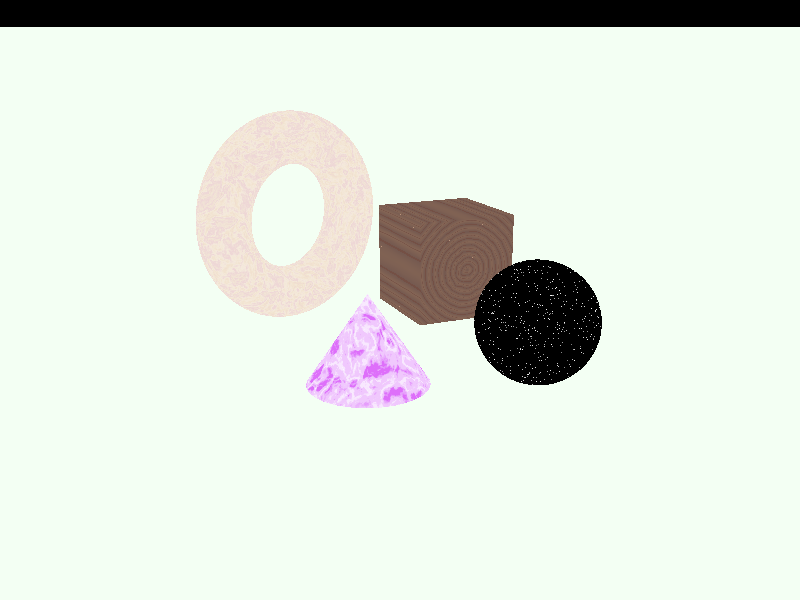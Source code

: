 #include "colors.inc"
#include "golds.inc"
#include "textures.inc"
#include "woods.inc"
#include "stones1.inc"
#include "stones2.inc"
 
camera {
        location <-4, 3, -9>*1.5
        look_at <0, 0, 0>
        angle 48 
}
        
light_source {
        <0, 10, -3> //knows that it's the location
        color rgb <1, 1, 1>
        spotlight
        radius 20
        falloff 25
        point_at <0,0,0>
}                          

sphere {
        <0, 0, 0>, 1 //location, radius
        texture {Starfield  }                                                                                             
        translate <1.5, 0, -2>
}

plane{
        <0, 1, 0>, -1 //default lies on 0,0,0
        texture {
                pigment{ color rgb<0.9, 1.0, 0.9> }
                finish{ diffuse 0.5 ambient 0.2 reflection 0.55 phong 1 }
        }
}

torus {
        1.5, 0.5 //out Radius, inner radius
        texture {  T_Grnt10a }
        rotate <90, 160, 0>
        translate <-1, 1 ,3>
}

box{
        <-1, -1, -1>, <1, 1, 1>
        texture { T_Wood2  }
        translate <2, 0, 2.3>
}

cone{
        <0, 1, 0>, 0, <0, 0, 0>, 1
        texture {Lightning2 }
        scale <1, 1.5, 1>
        translate <-1, -1, -1>
}
        